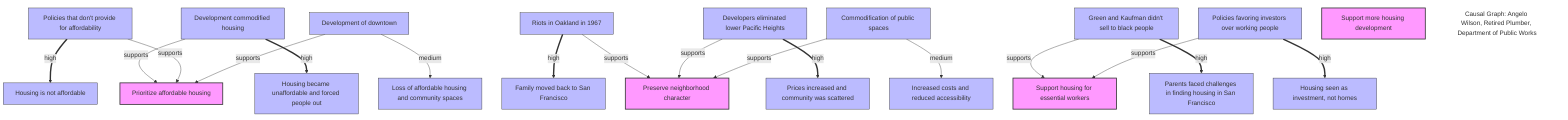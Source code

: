 graph TD;
    n0["Development commodified housing"]:::factorNode;
    n1["Housing became unaffordable and forced people out"]:::factorNode;
    n2["Riots in Oakland in 1967"]:::factorNode;
    n3["Family moved back to San Francisco"]:::factorNode;
    n4["Green and Kaufman didn't sell to black people"]:::factorNode;
    n5["Parents faced challenges in finding housing in San Francisco"]:::factorNode;
    n6["Policies that don't provide for affordability"]:::factorNode;
    n7["Housing is not affordable"]:::factorNode;
    n8["Developers eliminated lower Pacific Heights"]:::factorNode;
    n9["Prices increased and community was scattered"]:::factorNode;
    n10["Commodification of public spaces"]:::factorNode;
    n11["Increased costs and reduced accessibility"]:::factorNode;
    n12["Development of downtown"]:::factorNode;
    n13["Loss of affordable housing and community spaces"]:::factorNode;
    n14["Policies favoring investors over working people"]:::factorNode;
    n15["Housing seen as investment, not homes"]:::factorNode;
    n16["Support more housing development"]:::stanceNode;
    n17["Preserve neighborhood character"]:::stanceNode;
    n18["Prioritize affordable housing"]:::stanceNode;
    n19["Support housing for essential workers"]:::stanceNode;
    n0 ==>|high| n1;
    n0 -->|supports| n18;
    n2 ==>|high| n3;
    n2 -->|supports| n17;
    n4 ==>|high| n5;
    n4 -->|supports| n19;
    n6 ==>|high| n7;
    n6 -->|supports| n18;
    n8 ==>|high| n9;
    n8 -->|supports| n17;
    n10 -->|medium| n11;
    n10 -->|supports| n17;
    n12 -->|medium| n13;
    n12 -->|supports| n18;
    n14 ==>|high| n15;
    n14 -->|supports| n19;
    classDef stanceNode fill:#f9f,stroke:#333,stroke-width:2px;
    classDef factorNode fill:#bbf,stroke:#333,stroke-width:1px;
    title["Causal Graph: Angelo Wilson, Retired Plumber, Department of Public Works"]:::title;
    classDef title fill:none,stroke:none;